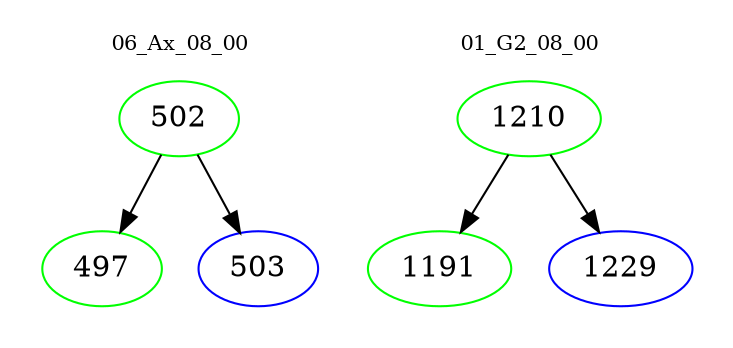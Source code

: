 digraph{
subgraph cluster_0 {
color = white
label = "06_Ax_08_00";
fontsize=10;
T0_502 [label="502", color="green"]
T0_502 -> T0_497 [color="black"]
T0_497 [label="497", color="green"]
T0_502 -> T0_503 [color="black"]
T0_503 [label="503", color="blue"]
}
subgraph cluster_1 {
color = white
label = "01_G2_08_00";
fontsize=10;
T1_1210 [label="1210", color="green"]
T1_1210 -> T1_1191 [color="black"]
T1_1191 [label="1191", color="green"]
T1_1210 -> T1_1229 [color="black"]
T1_1229 [label="1229", color="blue"]
}
}
